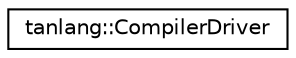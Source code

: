 digraph "Graphical Class Hierarchy"
{
 // LATEX_PDF_SIZE
  edge [fontname="Helvetica",fontsize="10",labelfontname="Helvetica",labelfontsize="10"];
  node [fontname="Helvetica",fontsize="10",shape=record];
  rankdir="LR";
  Node0 [label="tanlang::CompilerDriver",height=0.2,width=0.4,color="black", fillcolor="white", style="filled",URL="$classtanlang_1_1CompilerDriver.html",tooltip="Compile a list of C++ and/or tan source files, and perform linking."];
}
